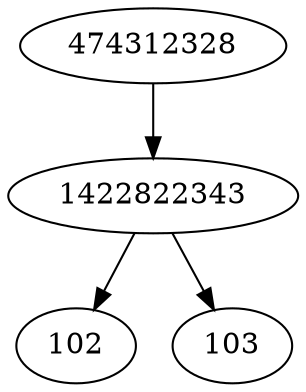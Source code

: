 strict digraph  {
474312328;
1422822343;
102;
103;
474312328 -> 1422822343;
1422822343 -> 102;
1422822343 -> 103;
}
